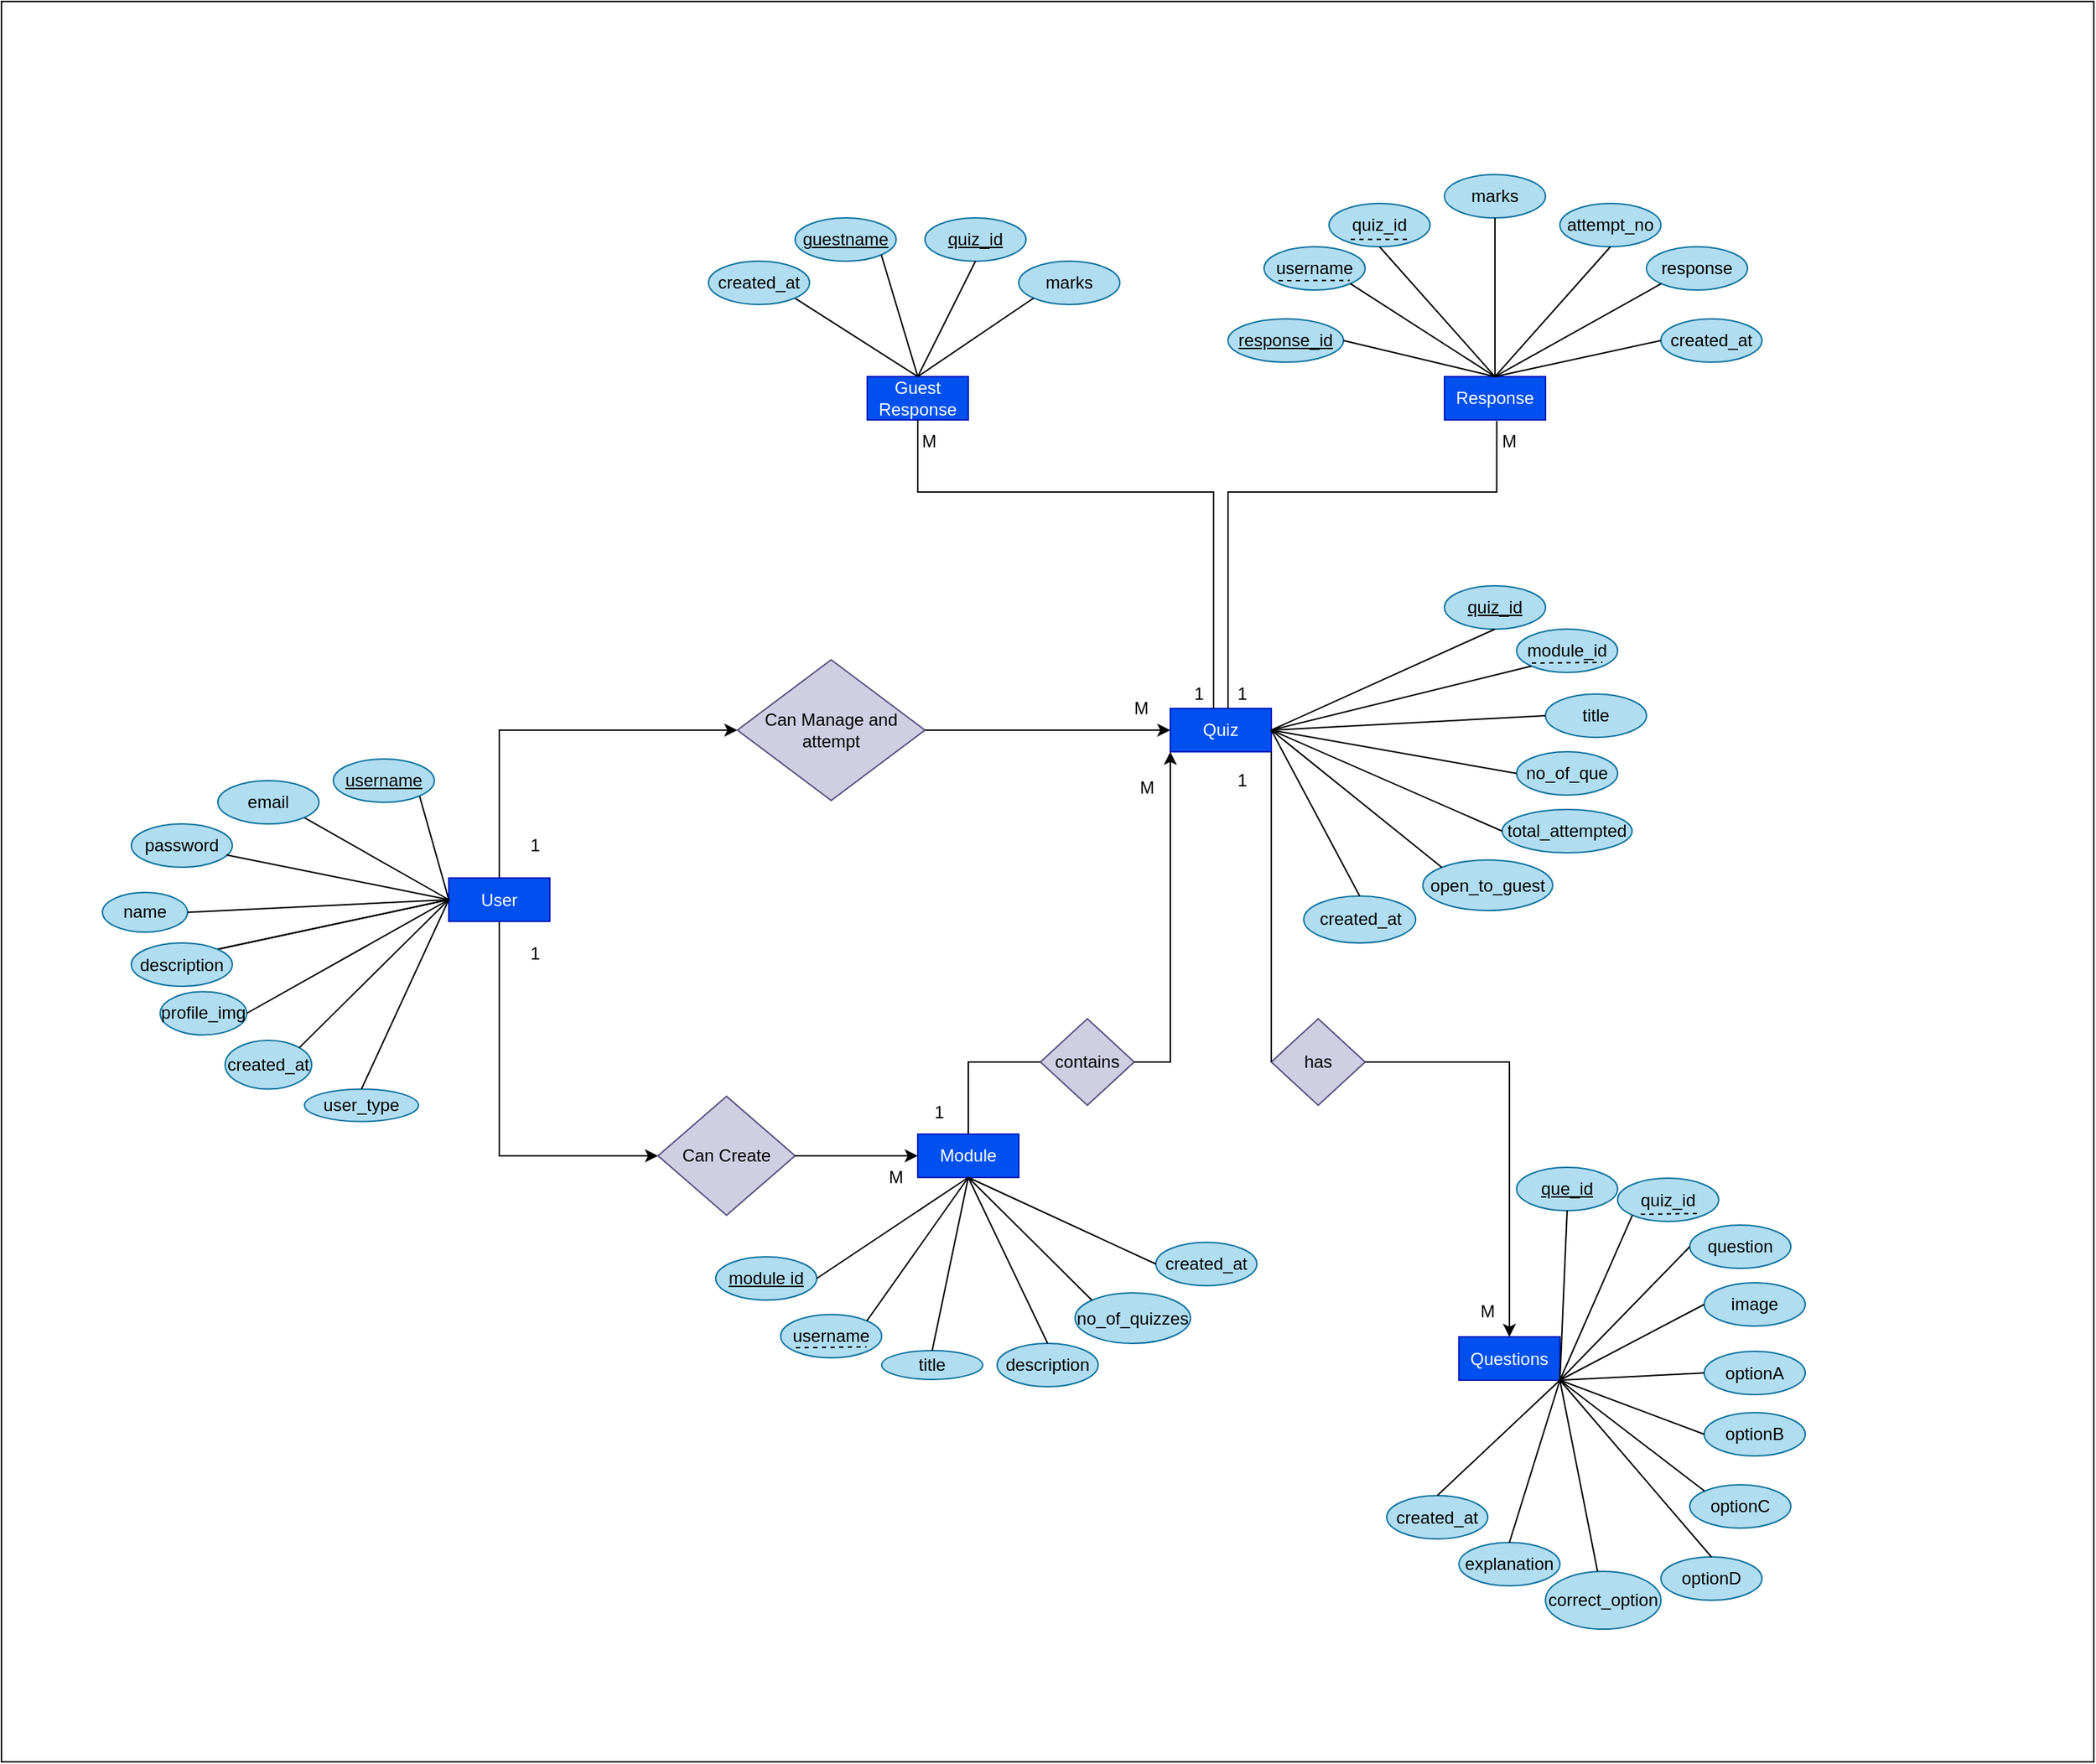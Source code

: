 <mxfile version="23.1.1" type="device">
  <diagram name="Page-1" id="29fzF8OQAzDZK-t26Yre">
    <mxGraphModel dx="3862" dy="2474" grid="1" gridSize="10" guides="1" tooltips="1" connect="1" arrows="1" fold="1" page="1" pageScale="1" pageWidth="827" pageHeight="1169" math="0" shadow="0">
      <root>
        <mxCell id="0" />
        <mxCell id="1" parent="0" />
        <mxCell id="M44Ef_Evv4XJ78SG_mm_-11" value="" style="rounded=0;whiteSpace=wrap;html=1;" vertex="1" parent="1">
          <mxGeometry x="-430" y="-610" width="1450" height="1220" as="geometry" />
        </mxCell>
        <mxCell id="M44Ef_Evv4XJ78SG_mm_-138" value="Questions" style="rounded=0;whiteSpace=wrap;html=1;labelBackgroundColor=none;fillColor=#0050ef;fontColor=#ffffff;strokeColor=#001DBC;" vertex="1" parent="1">
          <mxGeometry x="580" y="315.5" width="70" height="30" as="geometry" />
        </mxCell>
        <mxCell id="M44Ef_Evv4XJ78SG_mm_-139" value="Module" style="rounded=0;whiteSpace=wrap;html=1;labelBackgroundColor=none;fillColor=#0050ef;fontColor=#ffffff;strokeColor=#001DBC;" vertex="1" parent="1">
          <mxGeometry x="205" y="175" width="70" height="30" as="geometry" />
        </mxCell>
        <mxCell id="M44Ef_Evv4XJ78SG_mm_-140" value="Quiz" style="rounded=0;whiteSpace=wrap;html=1;labelBackgroundColor=none;fillColor=#0050ef;fontColor=#ffffff;strokeColor=#001DBC;" vertex="1" parent="1">
          <mxGeometry x="380" y="-120" width="70" height="30" as="geometry" />
        </mxCell>
        <mxCell id="M44Ef_Evv4XJ78SG_mm_-141" style="edgeStyle=orthogonalEdgeStyle;rounded=0;orthogonalLoop=1;jettySize=auto;html=1;exitX=0.5;exitY=1;exitDx=0;exitDy=0;entryX=0;entryY=0.5;entryDx=0;entryDy=0;" edge="1" parent="1" source="M44Ef_Evv4XJ78SG_mm_-143" target="M44Ef_Evv4XJ78SG_mm_-186">
          <mxGeometry relative="1" as="geometry" />
        </mxCell>
        <mxCell id="M44Ef_Evv4XJ78SG_mm_-142" style="edgeStyle=orthogonalEdgeStyle;rounded=0;orthogonalLoop=1;jettySize=auto;html=1;exitX=0.5;exitY=0;exitDx=0;exitDy=0;entryX=0;entryY=0.5;entryDx=0;entryDy=0;" edge="1" parent="1" source="M44Ef_Evv4XJ78SG_mm_-143" target="M44Ef_Evv4XJ78SG_mm_-184">
          <mxGeometry relative="1" as="geometry" />
        </mxCell>
        <mxCell id="M44Ef_Evv4XJ78SG_mm_-143" value="User" style="rounded=0;whiteSpace=wrap;html=1;labelBackgroundColor=none;fillColor=#0050ef;fontColor=#ffffff;strokeColor=#001DBC;" vertex="1" parent="1">
          <mxGeometry x="-120" y="-2.5" width="70" height="30" as="geometry" />
        </mxCell>
        <mxCell id="M44Ef_Evv4XJ78SG_mm_-144" style="edgeStyle=none;rounded=0;orthogonalLoop=1;jettySize=auto;html=1;exitX=1;exitY=1;exitDx=0;exitDy=0;entryX=0;entryY=0.5;entryDx=0;entryDy=0;endArrow=none;endFill=0;labelBackgroundColor=none;fontColor=default;" edge="1" parent="1" source="M44Ef_Evv4XJ78SG_mm_-145" target="M44Ef_Evv4XJ78SG_mm_-143">
          <mxGeometry relative="1" as="geometry" />
        </mxCell>
        <mxCell id="M44Ef_Evv4XJ78SG_mm_-145" value="&lt;u&gt;username&lt;/u&gt;" style="ellipse;whiteSpace=wrap;html=1;labelBackgroundColor=none;fillColor=#b1ddf0;strokeColor=#10739e;" vertex="1" parent="1">
          <mxGeometry x="-200" y="-85" width="70" height="30" as="geometry" />
        </mxCell>
        <mxCell id="M44Ef_Evv4XJ78SG_mm_-146" value="description" style="ellipse;whiteSpace=wrap;html=1;labelBackgroundColor=none;fillColor=#b1ddf0;strokeColor=#10739e;" vertex="1" parent="1">
          <mxGeometry x="260" y="320" width="70" height="30" as="geometry" />
        </mxCell>
        <mxCell id="M44Ef_Evv4XJ78SG_mm_-147" value="title" style="ellipse;whiteSpace=wrap;html=1;labelBackgroundColor=none;fillColor=#b1ddf0;strokeColor=#10739e;" vertex="1" parent="1">
          <mxGeometry x="180" y="325" width="70" height="20" as="geometry" />
        </mxCell>
        <mxCell id="M44Ef_Evv4XJ78SG_mm_-148" value="&lt;u&gt;module id&lt;/u&gt;" style="ellipse;whiteSpace=wrap;html=1;labelBackgroundColor=none;fillColor=#b1ddf0;strokeColor=#10739e;" vertex="1" parent="1">
          <mxGeometry x="65" y="260" width="70" height="30" as="geometry" />
        </mxCell>
        <mxCell id="M44Ef_Evv4XJ78SG_mm_-149" value="name" style="ellipse;whiteSpace=wrap;html=1;labelBackgroundColor=none;fillColor=#b1ddf0;strokeColor=#10739e;" vertex="1" parent="1">
          <mxGeometry x="-360" y="7.5" width="59" height="27.5" as="geometry" />
        </mxCell>
        <mxCell id="M44Ef_Evv4XJ78SG_mm_-150" value="created_at" style="ellipse;whiteSpace=wrap;html=1;labelBackgroundColor=none;fillColor=#b1ddf0;strokeColor=#10739e;" vertex="1" parent="1">
          <mxGeometry x="-275" y="110" width="60" height="33.75" as="geometry" />
        </mxCell>
        <mxCell id="M44Ef_Evv4XJ78SG_mm_-151" value="password" style="ellipse;whiteSpace=wrap;html=1;labelBackgroundColor=none;fillColor=#b1ddf0;strokeColor=#10739e;" vertex="1" parent="1">
          <mxGeometry x="-340" y="-40" width="70" height="30" as="geometry" />
        </mxCell>
        <mxCell id="M44Ef_Evv4XJ78SG_mm_-152" value="created_at" style="ellipse;whiteSpace=wrap;html=1;labelBackgroundColor=none;fillColor=#b1ddf0;strokeColor=#10739e;" vertex="1" parent="1">
          <mxGeometry x="370" y="250" width="70" height="30" as="geometry" />
        </mxCell>
        <mxCell id="M44Ef_Evv4XJ78SG_mm_-153" style="edgeStyle=none;rounded=0;orthogonalLoop=1;jettySize=auto;html=1;endArrow=none;endFill=0;entryX=1;entryY=0;entryDx=0;entryDy=0;exitX=0;exitY=0.5;exitDx=0;exitDy=0;labelBackgroundColor=none;fontColor=default;" edge="1" parent="1" source="M44Ef_Evv4XJ78SG_mm_-143" target="M44Ef_Evv4XJ78SG_mm_-263">
          <mxGeometry relative="1" as="geometry">
            <mxPoint x="-455" y="2.5" as="sourcePoint" />
            <mxPoint x="-715.306" y="-210.5" as="targetPoint" />
          </mxGeometry>
        </mxCell>
        <mxCell id="M44Ef_Evv4XJ78SG_mm_-154" style="edgeStyle=none;rounded=0;orthogonalLoop=1;jettySize=auto;html=1;endArrow=none;endFill=0;entryX=0.942;entryY=0.716;entryDx=0;entryDy=0;exitX=0;exitY=0.5;exitDx=0;exitDy=0;entryPerimeter=0;labelBackgroundColor=none;fontColor=default;" edge="1" parent="1" source="M44Ef_Evv4XJ78SG_mm_-143" target="M44Ef_Evv4XJ78SG_mm_-151">
          <mxGeometry relative="1" as="geometry">
            <mxPoint x="-455" y="-27.5" as="sourcePoint" />
            <mxPoint x="-705.306" y="-210.5" as="targetPoint" />
          </mxGeometry>
        </mxCell>
        <mxCell id="M44Ef_Evv4XJ78SG_mm_-155" style="edgeStyle=none;rounded=0;orthogonalLoop=1;jettySize=auto;html=1;exitX=0;exitY=0.5;exitDx=0;exitDy=0;endArrow=none;endFill=0;entryX=1;entryY=1;entryDx=0;entryDy=0;labelBackgroundColor=none;fontColor=default;" edge="1" parent="1" source="M44Ef_Evv4XJ78SG_mm_-143" target="M44Ef_Evv4XJ78SG_mm_-234">
          <mxGeometry relative="1" as="geometry">
            <mxPoint x="-469.306" y="-7.5" as="sourcePoint" />
            <mxPoint x="-545.306" y="-0.5" as="targetPoint" />
          </mxGeometry>
        </mxCell>
        <mxCell id="M44Ef_Evv4XJ78SG_mm_-156" value="created_at" style="ellipse;whiteSpace=wrap;html=1;labelBackgroundColor=none;fillColor=#b1ddf0;strokeColor=#10739e;" vertex="1" parent="1">
          <mxGeometry x="530" y="425.5" width="70" height="30" as="geometry" />
        </mxCell>
        <mxCell id="M44Ef_Evv4XJ78SG_mm_-157" value="module_id" style="ellipse;whiteSpace=wrap;html=1;labelBackgroundColor=none;fillColor=#b1ddf0;strokeColor=#10739e;" vertex="1" parent="1">
          <mxGeometry x="620" y="-175" width="70" height="30" as="geometry" />
        </mxCell>
        <mxCell id="M44Ef_Evv4XJ78SG_mm_-158" value="title" style="ellipse;whiteSpace=wrap;html=1;labelBackgroundColor=none;fillColor=#b1ddf0;strokeColor=#10739e;" vertex="1" parent="1">
          <mxGeometry x="640" y="-130" width="70" height="30" as="geometry" />
        </mxCell>
        <mxCell id="M44Ef_Evv4XJ78SG_mm_-159" value="no_of_que" style="ellipse;whiteSpace=wrap;html=1;labelBackgroundColor=none;fillColor=#b1ddf0;strokeColor=#10739e;" vertex="1" parent="1">
          <mxGeometry x="620" y="-90" width="70" height="30" as="geometry" />
        </mxCell>
        <mxCell id="M44Ef_Evv4XJ78SG_mm_-160" value="&lt;u&gt;que_id&lt;/u&gt;" style="ellipse;whiteSpace=wrap;html=1;labelBackgroundColor=none;fillColor=#b1ddf0;strokeColor=#10739e;" vertex="1" parent="1">
          <mxGeometry x="620" y="198" width="70" height="30" as="geometry" />
        </mxCell>
        <mxCell id="M44Ef_Evv4XJ78SG_mm_-161" value="optionB" style="ellipse;whiteSpace=wrap;html=1;labelBackgroundColor=none;fillColor=#b1ddf0;strokeColor=#10739e;" vertex="1" parent="1">
          <mxGeometry x="750" y="368" width="70" height="30" as="geometry" />
        </mxCell>
        <mxCell id="M44Ef_Evv4XJ78SG_mm_-162" value="explanation" style="ellipse;whiteSpace=wrap;html=1;labelBackgroundColor=none;fillColor=#b1ddf0;strokeColor=#10739e;" vertex="1" parent="1">
          <mxGeometry x="580" y="458" width="70" height="30" as="geometry" />
        </mxCell>
        <mxCell id="M44Ef_Evv4XJ78SG_mm_-163" value="&lt;u&gt;quiz_id&lt;/u&gt;" style="ellipse;whiteSpace=wrap;html=1;labelBackgroundColor=none;fillColor=#b1ddf0;strokeColor=#10739e;" vertex="1" parent="1">
          <mxGeometry x="570" y="-205" width="70" height="30" as="geometry" />
        </mxCell>
        <mxCell id="M44Ef_Evv4XJ78SG_mm_-164" style="edgeStyle=none;rounded=0;orthogonalLoop=1;jettySize=auto;html=1;exitX=0.5;exitY=1;exitDx=0;exitDy=0;labelBackgroundColor=none;fontColor=default;" edge="1" parent="1">
          <mxGeometry relative="1" as="geometry">
            <mxPoint x="705.0" y="-90" as="sourcePoint" />
            <mxPoint x="705.0" y="-90" as="targetPoint" />
          </mxGeometry>
        </mxCell>
        <mxCell id="M44Ef_Evv4XJ78SG_mm_-165" value="has" style="rhombus;whiteSpace=wrap;html=1;labelBackgroundColor=none;fillColor=#d0cee2;strokeColor=#56517e;" vertex="1" parent="1">
          <mxGeometry x="450" y="95" width="65" height="60" as="geometry" />
        </mxCell>
        <mxCell id="M44Ef_Evv4XJ78SG_mm_-166" value="Response" style="rounded=0;whiteSpace=wrap;html=1;labelBackgroundColor=none;fillColor=#0050ef;fontColor=#ffffff;strokeColor=#001DBC;" vertex="1" parent="1">
          <mxGeometry x="570" y="-350" width="70" height="30" as="geometry" />
        </mxCell>
        <mxCell id="M44Ef_Evv4XJ78SG_mm_-167" value="attempt_no" style="ellipse;whiteSpace=wrap;html=1;labelBackgroundColor=none;fillColor=#b1ddf0;strokeColor=#10739e;" vertex="1" parent="1">
          <mxGeometry x="650" y="-470" width="70" height="30" as="geometry" />
        </mxCell>
        <mxCell id="M44Ef_Evv4XJ78SG_mm_-168" value="marks" style="ellipse;whiteSpace=wrap;html=1;labelBackgroundColor=none;fillColor=#b1ddf0;strokeColor=#10739e;" vertex="1" parent="1">
          <mxGeometry x="570" y="-490" width="70" height="30" as="geometry" />
        </mxCell>
        <mxCell id="M44Ef_Evv4XJ78SG_mm_-169" value="&lt;u&gt;response_id&lt;/u&gt;" style="ellipse;whiteSpace=wrap;html=1;labelBackgroundColor=none;fillColor=#b1ddf0;strokeColor=#10739e;" vertex="1" parent="1">
          <mxGeometry x="420" y="-390" width="80" height="30" as="geometry" />
        </mxCell>
        <mxCell id="M44Ef_Evv4XJ78SG_mm_-170" value="created_at" style="ellipse;whiteSpace=wrap;html=1;labelBackgroundColor=none;fillColor=#b1ddf0;strokeColor=#10739e;" vertex="1" parent="1">
          <mxGeometry x="720" y="-390" width="70" height="30" as="geometry" />
        </mxCell>
        <mxCell id="M44Ef_Evv4XJ78SG_mm_-171" value="quiz_id" style="ellipse;whiteSpace=wrap;html=1;labelBackgroundColor=none;fillColor=#b1ddf0;strokeColor=#10739e;" vertex="1" parent="1">
          <mxGeometry x="490" y="-470" width="70" height="30" as="geometry" />
        </mxCell>
        <mxCell id="M44Ef_Evv4XJ78SG_mm_-172" value="username" style="ellipse;whiteSpace=wrap;html=1;labelBackgroundColor=none;fillColor=#b1ddf0;strokeColor=#10739e;" vertex="1" parent="1">
          <mxGeometry x="445" y="-440" width="70" height="30" as="geometry" />
        </mxCell>
        <mxCell id="M44Ef_Evv4XJ78SG_mm_-173" value="response" style="ellipse;whiteSpace=wrap;html=1;labelBackgroundColor=none;fillColor=#b1ddf0;strokeColor=#10739e;" vertex="1" parent="1">
          <mxGeometry x="710" y="-440" width="70" height="30" as="geometry" />
        </mxCell>
        <mxCell id="M44Ef_Evv4XJ78SG_mm_-174" value="question" style="ellipse;whiteSpace=wrap;html=1;labelBackgroundColor=none;fillColor=#b1ddf0;strokeColor=#10739e;" vertex="1" parent="1">
          <mxGeometry x="740" y="238" width="70" height="30" as="geometry" />
        </mxCell>
        <mxCell id="M44Ef_Evv4XJ78SG_mm_-175" value="correct_option" style="ellipse;whiteSpace=wrap;html=1;labelBackgroundColor=none;fillColor=#b1ddf0;strokeColor=#10739e;" vertex="1" parent="1">
          <mxGeometry x="640" y="478" width="80" height="40" as="geometry" />
        </mxCell>
        <mxCell id="M44Ef_Evv4XJ78SG_mm_-176" value="image" style="ellipse;whiteSpace=wrap;html=1;labelBackgroundColor=none;fillColor=#b1ddf0;strokeColor=#10739e;" vertex="1" parent="1">
          <mxGeometry x="750" y="278" width="70" height="30" as="geometry" />
        </mxCell>
        <mxCell id="M44Ef_Evv4XJ78SG_mm_-177" value="quiz_id" style="ellipse;whiteSpace=wrap;html=1;labelBackgroundColor=none;fillColor=#b1ddf0;strokeColor=#10739e;" vertex="1" parent="1">
          <mxGeometry x="690" y="205.5" width="70" height="30" as="geometry" />
        </mxCell>
        <mxCell id="M44Ef_Evv4XJ78SG_mm_-178" value="optionD" style="ellipse;whiteSpace=wrap;html=1;labelBackgroundColor=none;fillColor=#b1ddf0;strokeColor=#10739e;" vertex="1" parent="1">
          <mxGeometry x="720" y="468" width="70" height="30" as="geometry" />
        </mxCell>
        <mxCell id="M44Ef_Evv4XJ78SG_mm_-179" value="optionC" style="ellipse;whiteSpace=wrap;html=1;labelBackgroundColor=none;fillColor=#b1ddf0;strokeColor=#10739e;" vertex="1" parent="1">
          <mxGeometry x="740" y="418" width="70" height="30" as="geometry" />
        </mxCell>
        <mxCell id="M44Ef_Evv4XJ78SG_mm_-180" value="optionA" style="ellipse;whiteSpace=wrap;html=1;labelBackgroundColor=none;fillColor=#b1ddf0;strokeColor=#10739e;" vertex="1" parent="1">
          <mxGeometry x="750" y="325.5" width="70" height="30" as="geometry" />
        </mxCell>
        <mxCell id="M44Ef_Evv4XJ78SG_mm_-181" value="contains" style="rhombus;whiteSpace=wrap;html=1;labelBackgroundColor=none;fillColor=#d0cee2;strokeColor=#56517e;" vertex="1" parent="1">
          <mxGeometry x="290" y="95" width="65" height="60" as="geometry" />
        </mxCell>
        <mxCell id="M44Ef_Evv4XJ78SG_mm_-182" style="edgeStyle=none;rounded=0;orthogonalLoop=1;jettySize=auto;html=1;exitX=0.5;exitY=1;exitDx=0;exitDy=0;labelBackgroundColor=none;fontColor=default;" edge="1" parent="1">
          <mxGeometry relative="1" as="geometry">
            <mxPoint x="15" y="120" as="sourcePoint" />
            <mxPoint x="15" y="120" as="targetPoint" />
          </mxGeometry>
        </mxCell>
        <mxCell id="M44Ef_Evv4XJ78SG_mm_-183" style="edgeStyle=none;rounded=0;orthogonalLoop=1;jettySize=auto;html=1;endArrow=none;endFill=0;entryX=1;entryY=0;entryDx=0;entryDy=0;exitX=0;exitY=0.5;exitDx=0;exitDy=0;labelBackgroundColor=none;fontColor=default;" edge="1" parent="1" source="M44Ef_Evv4XJ78SG_mm_-143" target="M44Ef_Evv4XJ78SG_mm_-150">
          <mxGeometry relative="1" as="geometry">
            <mxPoint x="-356" y="12.5" as="sourcePoint" />
            <mxPoint x="-418.5" y="162.5" as="targetPoint" />
          </mxGeometry>
        </mxCell>
        <mxCell id="M44Ef_Evv4XJ78SG_mm_-184" value="Can Manage and attempt" style="rhombus;whiteSpace=wrap;html=1;labelBackgroundColor=none;fillColor=#d0cee2;strokeColor=#56517e;" vertex="1" parent="1">
          <mxGeometry x="80" y="-153.75" width="130" height="97.5" as="geometry" />
        </mxCell>
        <mxCell id="M44Ef_Evv4XJ78SG_mm_-185" value="" style="endArrow=classic;html=1;rounded=0;exitX=1;exitY=0.5;exitDx=0;exitDy=0;entryX=0;entryY=0.5;entryDx=0;entryDy=0;labelBackgroundColor=none;fontColor=default;" edge="1" parent="1" source="M44Ef_Evv4XJ78SG_mm_-184" target="M44Ef_Evv4XJ78SG_mm_-140">
          <mxGeometry width="50" height="50" relative="1" as="geometry">
            <mxPoint x="-120" y="-10" as="sourcePoint" />
            <mxPoint x="65.0" y="-105" as="targetPoint" />
          </mxGeometry>
        </mxCell>
        <mxCell id="M44Ef_Evv4XJ78SG_mm_-186" value="Can Create" style="rhombus;whiteSpace=wrap;html=1;labelBackgroundColor=none;fillColor=#d0cee2;strokeColor=#56517e;" vertex="1" parent="1">
          <mxGeometry x="25" y="148.75" width="95" height="82.5" as="geometry" />
        </mxCell>
        <mxCell id="M44Ef_Evv4XJ78SG_mm_-187" style="edgeStyle=none;rounded=0;orthogonalLoop=1;jettySize=auto;html=1;exitX=0;exitY=1;exitDx=0;exitDy=0;endArrow=none;endFill=0;entryX=1;entryY=0.5;entryDx=0;entryDy=0;labelBackgroundColor=none;fontColor=default;" edge="1" parent="1" source="M44Ef_Evv4XJ78SG_mm_-157" target="M44Ef_Evv4XJ78SG_mm_-140">
          <mxGeometry relative="1" as="geometry">
            <mxPoint x="475.694" y="-140" as="sourcePoint" />
            <mxPoint x="480" y="-100" as="targetPoint" />
          </mxGeometry>
        </mxCell>
        <mxCell id="M44Ef_Evv4XJ78SG_mm_-188" style="edgeStyle=none;rounded=0;orthogonalLoop=1;jettySize=auto;html=1;exitX=0;exitY=0.5;exitDx=0;exitDy=0;endArrow=none;endFill=0;entryX=1;entryY=0.5;entryDx=0;entryDy=0;labelBackgroundColor=none;fontColor=default;" edge="1" parent="1" source="M44Ef_Evv4XJ78SG_mm_-159" target="M44Ef_Evv4XJ78SG_mm_-140">
          <mxGeometry relative="1" as="geometry">
            <mxPoint x="475.694" y="-140" as="sourcePoint" />
            <mxPoint x="399.694" y="-133" as="targetPoint" />
          </mxGeometry>
        </mxCell>
        <mxCell id="M44Ef_Evv4XJ78SG_mm_-189" style="edgeStyle=none;rounded=0;orthogonalLoop=1;jettySize=auto;html=1;exitX=0;exitY=0.5;exitDx=0;exitDy=0;endArrow=none;endFill=0;entryX=1;entryY=0.5;entryDx=0;entryDy=0;labelBackgroundColor=none;fontColor=default;" edge="1" parent="1" source="M44Ef_Evv4XJ78SG_mm_-158" target="M44Ef_Evv4XJ78SG_mm_-140">
          <mxGeometry relative="1" as="geometry">
            <mxPoint x="475.694" y="-140" as="sourcePoint" />
            <mxPoint x="399.694" y="-133" as="targetPoint" />
          </mxGeometry>
        </mxCell>
        <mxCell id="M44Ef_Evv4XJ78SG_mm_-190" style="edgeStyle=none;rounded=0;orthogonalLoop=1;jettySize=auto;html=1;exitX=0.5;exitY=1;exitDx=0;exitDy=0;endArrow=none;endFill=0;entryX=1;entryY=0.5;entryDx=0;entryDy=0;labelBackgroundColor=none;fontColor=default;" edge="1" parent="1" source="M44Ef_Evv4XJ78SG_mm_-163" target="M44Ef_Evv4XJ78SG_mm_-140">
          <mxGeometry relative="1" as="geometry">
            <mxPoint x="475.694" y="-140" as="sourcePoint" />
            <mxPoint x="399.694" y="-133" as="targetPoint" />
          </mxGeometry>
        </mxCell>
        <mxCell id="M44Ef_Evv4XJ78SG_mm_-191" style="edgeStyle=none;rounded=0;orthogonalLoop=1;jettySize=auto;html=1;exitX=1;exitY=0.5;exitDx=0;exitDy=0;endArrow=none;endFill=0;entryX=0.5;entryY=1;entryDx=0;entryDy=0;labelBackgroundColor=none;fontColor=default;" edge="1" parent="1" source="M44Ef_Evv4XJ78SG_mm_-148" target="M44Ef_Evv4XJ78SG_mm_-139">
          <mxGeometry relative="1" as="geometry">
            <mxPoint x="295.694" y="340" as="sourcePoint" />
            <mxPoint x="219.694" y="347" as="targetPoint" />
          </mxGeometry>
        </mxCell>
        <mxCell id="M44Ef_Evv4XJ78SG_mm_-192" style="edgeStyle=none;rounded=0;orthogonalLoop=1;jettySize=auto;html=1;exitX=0.5;exitY=0;exitDx=0;exitDy=0;endArrow=none;endFill=0;entryX=0.5;entryY=1;entryDx=0;entryDy=0;labelBackgroundColor=none;fontColor=default;" edge="1" parent="1" source="M44Ef_Evv4XJ78SG_mm_-146" target="M44Ef_Evv4XJ78SG_mm_-139">
          <mxGeometry relative="1" as="geometry">
            <mxPoint x="295.694" y="340" as="sourcePoint" />
            <mxPoint x="219.694" y="347" as="targetPoint" />
          </mxGeometry>
        </mxCell>
        <mxCell id="M44Ef_Evv4XJ78SG_mm_-193" style="edgeStyle=none;rounded=0;orthogonalLoop=1;jettySize=auto;html=1;exitX=0.5;exitY=0;exitDx=0;exitDy=0;endArrow=none;endFill=0;entryX=0.5;entryY=1;entryDx=0;entryDy=0;labelBackgroundColor=none;fontColor=default;" edge="1" parent="1" source="M44Ef_Evv4XJ78SG_mm_-147" target="M44Ef_Evv4XJ78SG_mm_-139">
          <mxGeometry relative="1" as="geometry">
            <mxPoint x="295.694" y="340" as="sourcePoint" />
            <mxPoint x="219.694" y="347" as="targetPoint" />
          </mxGeometry>
        </mxCell>
        <mxCell id="M44Ef_Evv4XJ78SG_mm_-194" style="edgeStyle=none;rounded=0;orthogonalLoop=1;jettySize=auto;html=1;exitX=0;exitY=0.5;exitDx=0;exitDy=0;endArrow=none;endFill=0;entryX=0.5;entryY=1;entryDx=0;entryDy=0;labelBackgroundColor=none;fontColor=default;" edge="1" parent="1" source="M44Ef_Evv4XJ78SG_mm_-152" target="M44Ef_Evv4XJ78SG_mm_-139">
          <mxGeometry relative="1" as="geometry">
            <mxPoint x="295.694" y="340" as="sourcePoint" />
            <mxPoint x="219.694" y="347" as="targetPoint" />
          </mxGeometry>
        </mxCell>
        <mxCell id="M44Ef_Evv4XJ78SG_mm_-195" style="edgeStyle=none;rounded=0;orthogonalLoop=1;jettySize=auto;html=1;endArrow=none;endFill=0;entryX=1;entryY=1;entryDx=0;entryDy=0;labelBackgroundColor=none;fontColor=default;" edge="1" parent="1" source="M44Ef_Evv4XJ78SG_mm_-175" target="M44Ef_Evv4XJ78SG_mm_-138">
          <mxGeometry relative="1" as="geometry">
            <mxPoint x="630.694" y="275.5" as="sourcePoint" />
            <mxPoint x="554.694" y="282.5" as="targetPoint" />
          </mxGeometry>
        </mxCell>
        <mxCell id="M44Ef_Evv4XJ78SG_mm_-196" style="edgeStyle=none;rounded=0;orthogonalLoop=1;jettySize=auto;html=1;exitX=0.5;exitY=0;exitDx=0;exitDy=0;endArrow=none;endFill=0;entryX=1;entryY=1;entryDx=0;entryDy=0;labelBackgroundColor=none;fontColor=default;" edge="1" parent="1" source="M44Ef_Evv4XJ78SG_mm_-178" target="M44Ef_Evv4XJ78SG_mm_-138">
          <mxGeometry relative="1" as="geometry">
            <mxPoint x="630.694" y="275.5" as="sourcePoint" />
            <mxPoint x="554.694" y="282.5" as="targetPoint" />
          </mxGeometry>
        </mxCell>
        <mxCell id="M44Ef_Evv4XJ78SG_mm_-197" style="edgeStyle=none;rounded=0;orthogonalLoop=1;jettySize=auto;html=1;exitX=0;exitY=0;exitDx=0;exitDy=0;endArrow=none;endFill=0;entryX=1;entryY=1;entryDx=0;entryDy=0;labelBackgroundColor=none;fontColor=default;" edge="1" parent="1" source="M44Ef_Evv4XJ78SG_mm_-179" target="M44Ef_Evv4XJ78SG_mm_-138">
          <mxGeometry relative="1" as="geometry">
            <mxPoint x="630.694" y="275.5" as="sourcePoint" />
            <mxPoint x="554.694" y="282.5" as="targetPoint" />
          </mxGeometry>
        </mxCell>
        <mxCell id="M44Ef_Evv4XJ78SG_mm_-198" style="edgeStyle=none;rounded=0;orthogonalLoop=1;jettySize=auto;html=1;exitX=0;exitY=0.5;exitDx=0;exitDy=0;endArrow=none;endFill=0;entryX=1;entryY=1;entryDx=0;entryDy=0;labelBackgroundColor=none;fontColor=default;" edge="1" parent="1" source="M44Ef_Evv4XJ78SG_mm_-161" target="M44Ef_Evv4XJ78SG_mm_-138">
          <mxGeometry relative="1" as="geometry">
            <mxPoint x="630.694" y="275.5" as="sourcePoint" />
            <mxPoint x="554.694" y="282.5" as="targetPoint" />
          </mxGeometry>
        </mxCell>
        <mxCell id="M44Ef_Evv4XJ78SG_mm_-199" style="edgeStyle=none;rounded=0;orthogonalLoop=1;jettySize=auto;html=1;exitX=0;exitY=0.5;exitDx=0;exitDy=0;endArrow=none;endFill=0;entryX=1;entryY=1;entryDx=0;entryDy=0;labelBackgroundColor=none;fontColor=default;" edge="1" parent="1" source="M44Ef_Evv4XJ78SG_mm_-180" target="M44Ef_Evv4XJ78SG_mm_-138">
          <mxGeometry relative="1" as="geometry">
            <mxPoint x="630.694" y="275.5" as="sourcePoint" />
            <mxPoint x="554.694" y="282.5" as="targetPoint" />
          </mxGeometry>
        </mxCell>
        <mxCell id="M44Ef_Evv4XJ78SG_mm_-200" style="edgeStyle=none;rounded=0;orthogonalLoop=1;jettySize=auto;html=1;exitX=0;exitY=0.5;exitDx=0;exitDy=0;endArrow=none;endFill=0;entryX=1;entryY=1;entryDx=0;entryDy=0;labelBackgroundColor=none;fontColor=default;" edge="1" parent="1" source="M44Ef_Evv4XJ78SG_mm_-176" target="M44Ef_Evv4XJ78SG_mm_-138">
          <mxGeometry relative="1" as="geometry">
            <mxPoint x="630.694" y="275.5" as="sourcePoint" />
            <mxPoint x="554.694" y="282.5" as="targetPoint" />
          </mxGeometry>
        </mxCell>
        <mxCell id="M44Ef_Evv4XJ78SG_mm_-201" style="edgeStyle=none;rounded=0;orthogonalLoop=1;jettySize=auto;html=1;exitX=0;exitY=0.5;exitDx=0;exitDy=0;endArrow=none;endFill=0;entryX=1;entryY=1;entryDx=0;entryDy=0;labelBackgroundColor=none;fontColor=default;" edge="1" parent="1" source="M44Ef_Evv4XJ78SG_mm_-174" target="M44Ef_Evv4XJ78SG_mm_-138">
          <mxGeometry relative="1" as="geometry">
            <mxPoint x="630.694" y="275.5" as="sourcePoint" />
            <mxPoint x="554.694" y="282.5" as="targetPoint" />
          </mxGeometry>
        </mxCell>
        <mxCell id="M44Ef_Evv4XJ78SG_mm_-202" style="edgeStyle=none;rounded=0;orthogonalLoop=1;jettySize=auto;html=1;exitX=0;exitY=1;exitDx=0;exitDy=0;endArrow=none;endFill=0;entryX=1;entryY=1;entryDx=0;entryDy=0;labelBackgroundColor=none;fontColor=default;" edge="1" parent="1" source="M44Ef_Evv4XJ78SG_mm_-177" target="M44Ef_Evv4XJ78SG_mm_-138">
          <mxGeometry relative="1" as="geometry">
            <mxPoint x="630.694" y="275.5" as="sourcePoint" />
            <mxPoint x="554.694" y="282.5" as="targetPoint" />
          </mxGeometry>
        </mxCell>
        <mxCell id="M44Ef_Evv4XJ78SG_mm_-203" style="edgeStyle=none;rounded=0;orthogonalLoop=1;jettySize=auto;html=1;exitX=0.5;exitY=1;exitDx=0;exitDy=0;endArrow=none;endFill=0;entryX=1;entryY=1;entryDx=0;entryDy=0;labelBackgroundColor=none;fontColor=default;" edge="1" parent="1" source="M44Ef_Evv4XJ78SG_mm_-160" target="M44Ef_Evv4XJ78SG_mm_-138">
          <mxGeometry relative="1" as="geometry">
            <mxPoint x="630.694" y="275.5" as="sourcePoint" />
            <mxPoint x="554.694" y="282.5" as="targetPoint" />
          </mxGeometry>
        </mxCell>
        <mxCell id="M44Ef_Evv4XJ78SG_mm_-204" style="edgeStyle=none;rounded=0;orthogonalLoop=1;jettySize=auto;html=1;exitX=0.5;exitY=0;exitDx=0;exitDy=0;endArrow=none;endFill=0;entryX=1;entryY=1;entryDx=0;entryDy=0;labelBackgroundColor=none;fontColor=default;" edge="1" parent="1" source="M44Ef_Evv4XJ78SG_mm_-156" target="M44Ef_Evv4XJ78SG_mm_-138">
          <mxGeometry relative="1" as="geometry">
            <mxPoint x="690.694" y="345.5" as="sourcePoint" />
            <mxPoint x="614.694" y="352.5" as="targetPoint" />
          </mxGeometry>
        </mxCell>
        <mxCell id="M44Ef_Evv4XJ78SG_mm_-205" style="edgeStyle=none;rounded=0;orthogonalLoop=1;jettySize=auto;html=1;exitX=0.5;exitY=0;exitDx=0;exitDy=0;endArrow=none;endFill=0;entryX=1;entryY=1;entryDx=0;entryDy=0;labelBackgroundColor=none;fontColor=default;" edge="1" parent="1" source="M44Ef_Evv4XJ78SG_mm_-162" target="M44Ef_Evv4XJ78SG_mm_-138">
          <mxGeometry relative="1" as="geometry">
            <mxPoint x="690.694" y="345.5" as="sourcePoint" />
            <mxPoint x="614.694" y="352.5" as="targetPoint" />
          </mxGeometry>
        </mxCell>
        <mxCell id="M44Ef_Evv4XJ78SG_mm_-206" value="" style="endArrow=classic;html=1;rounded=0;exitX=1;exitY=0.5;exitDx=0;exitDy=0;entryX=0.5;entryY=0;entryDx=0;entryDy=0;edgeStyle=orthogonalEdgeStyle;labelBackgroundColor=none;fontColor=default;" edge="1" parent="1" source="M44Ef_Evv4XJ78SG_mm_-165" target="M44Ef_Evv4XJ78SG_mm_-138">
          <mxGeometry width="50" height="50" relative="1" as="geometry">
            <mxPoint x="572.5" y="72.5" as="sourcePoint" />
            <mxPoint x="615" y="7.5" as="targetPoint" />
          </mxGeometry>
        </mxCell>
        <mxCell id="M44Ef_Evv4XJ78SG_mm_-207" style="edgeStyle=none;rounded=0;orthogonalLoop=1;jettySize=auto;html=1;exitX=0;exitY=0.5;exitDx=0;exitDy=0;endArrow=none;endFill=0;entryX=1;entryY=1;entryDx=0;entryDy=0;labelBackgroundColor=none;fontColor=default;" edge="1" parent="1" source="M44Ef_Evv4XJ78SG_mm_-165" target="M44Ef_Evv4XJ78SG_mm_-140">
          <mxGeometry relative="1" as="geometry">
            <mxPoint x="485.694" y="50" as="sourcePoint" />
            <mxPoint x="409.694" y="57" as="targetPoint" />
          </mxGeometry>
        </mxCell>
        <mxCell id="M44Ef_Evv4XJ78SG_mm_-208" style="edgeStyle=none;rounded=0;orthogonalLoop=1;jettySize=auto;html=1;exitX=0.5;exitY=1;exitDx=0;exitDy=0;endArrow=none;endFill=0;entryX=0.5;entryY=0;entryDx=0;entryDy=0;labelBackgroundColor=none;fontColor=default;" edge="1" parent="1" source="M44Ef_Evv4XJ78SG_mm_-168" target="M44Ef_Evv4XJ78SG_mm_-166">
          <mxGeometry relative="1" as="geometry">
            <mxPoint x="735.694" y="-360" as="sourcePoint" />
            <mxPoint x="659.694" y="-353" as="targetPoint" />
          </mxGeometry>
        </mxCell>
        <mxCell id="M44Ef_Evv4XJ78SG_mm_-209" style="edgeStyle=none;rounded=0;orthogonalLoop=1;jettySize=auto;html=1;exitX=0.5;exitY=1;exitDx=0;exitDy=0;endArrow=none;endFill=0;entryX=0.5;entryY=0;entryDx=0;entryDy=0;labelBackgroundColor=none;fontColor=default;" edge="1" parent="1" source="M44Ef_Evv4XJ78SG_mm_-167" target="M44Ef_Evv4XJ78SG_mm_-166">
          <mxGeometry relative="1" as="geometry">
            <mxPoint x="735.694" y="-360" as="sourcePoint" />
            <mxPoint x="659.694" y="-353" as="targetPoint" />
          </mxGeometry>
        </mxCell>
        <mxCell id="M44Ef_Evv4XJ78SG_mm_-210" style="edgeStyle=none;rounded=0;orthogonalLoop=1;jettySize=auto;html=1;exitX=0;exitY=1;exitDx=0;exitDy=0;endArrow=none;endFill=0;entryX=0.5;entryY=0;entryDx=0;entryDy=0;labelBackgroundColor=none;fontColor=default;" edge="1" parent="1" source="M44Ef_Evv4XJ78SG_mm_-173" target="M44Ef_Evv4XJ78SG_mm_-166">
          <mxGeometry relative="1" as="geometry">
            <mxPoint x="735.694" y="-360" as="sourcePoint" />
            <mxPoint x="659.694" y="-353" as="targetPoint" />
          </mxGeometry>
        </mxCell>
        <mxCell id="M44Ef_Evv4XJ78SG_mm_-211" style="edgeStyle=none;rounded=0;orthogonalLoop=1;jettySize=auto;html=1;exitX=1;exitY=1;exitDx=0;exitDy=0;endArrow=none;endFill=0;entryX=0.5;entryY=0;entryDx=0;entryDy=0;labelBackgroundColor=none;fontColor=default;" edge="1" parent="1" source="M44Ef_Evv4XJ78SG_mm_-172" target="M44Ef_Evv4XJ78SG_mm_-166">
          <mxGeometry relative="1" as="geometry">
            <mxPoint x="735.694" y="-360" as="sourcePoint" />
            <mxPoint x="659.694" y="-353" as="targetPoint" />
          </mxGeometry>
        </mxCell>
        <mxCell id="M44Ef_Evv4XJ78SG_mm_-212" style="edgeStyle=none;rounded=0;orthogonalLoop=1;jettySize=auto;html=1;exitX=0.5;exitY=1;exitDx=0;exitDy=0;endArrow=none;endFill=0;entryX=0.5;entryY=0;entryDx=0;entryDy=0;labelBackgroundColor=none;fontColor=default;" edge="1" parent="1" source="M44Ef_Evv4XJ78SG_mm_-171" target="M44Ef_Evv4XJ78SG_mm_-166">
          <mxGeometry relative="1" as="geometry">
            <mxPoint x="735.694" y="-360" as="sourcePoint" />
            <mxPoint x="659.694" y="-353" as="targetPoint" />
          </mxGeometry>
        </mxCell>
        <mxCell id="M44Ef_Evv4XJ78SG_mm_-213" style="edgeStyle=none;rounded=0;orthogonalLoop=1;jettySize=auto;html=1;exitX=0;exitY=0.5;exitDx=0;exitDy=0;endArrow=none;endFill=0;entryX=0.5;entryY=0;entryDx=0;entryDy=0;labelBackgroundColor=none;fontColor=default;" edge="1" parent="1" source="M44Ef_Evv4XJ78SG_mm_-170" target="M44Ef_Evv4XJ78SG_mm_-166">
          <mxGeometry relative="1" as="geometry">
            <mxPoint x="735.694" y="-360" as="sourcePoint" />
            <mxPoint x="659.694" y="-353" as="targetPoint" />
          </mxGeometry>
        </mxCell>
        <mxCell id="M44Ef_Evv4XJ78SG_mm_-214" style="edgeStyle=none;rounded=0;orthogonalLoop=1;jettySize=auto;html=1;exitX=0.5;exitY=0;exitDx=0;exitDy=0;endArrow=none;endFill=0;entryX=1;entryY=0.5;entryDx=0;entryDy=0;labelBackgroundColor=none;fontColor=default;" edge="1" parent="1" source="M44Ef_Evv4XJ78SG_mm_-166" target="M44Ef_Evv4XJ78SG_mm_-169">
          <mxGeometry relative="1" as="geometry">
            <mxPoint x="635.694" y="-360" as="sourcePoint" />
            <mxPoint x="559.694" y="-353" as="targetPoint" />
          </mxGeometry>
        </mxCell>
        <mxCell id="M44Ef_Evv4XJ78SG_mm_-215" style="edgeStyle=orthogonalEdgeStyle;rounded=0;orthogonalLoop=1;jettySize=auto;html=1;exitX=0;exitY=0.5;exitDx=0;exitDy=0;endArrow=none;endFill=0;entryX=0.5;entryY=0;entryDx=0;entryDy=0;labelBackgroundColor=none;fontColor=default;" edge="1" parent="1" source="M44Ef_Evv4XJ78SG_mm_-181" target="M44Ef_Evv4XJ78SG_mm_-139">
          <mxGeometry relative="1" as="geometry">
            <mxPoint x="245.694" y="130" as="sourcePoint" />
            <mxPoint x="169.694" y="137" as="targetPoint" />
          </mxGeometry>
        </mxCell>
        <mxCell id="M44Ef_Evv4XJ78SG_mm_-216" value="" style="endArrow=classic;html=1;rounded=0;exitX=1;exitY=0.5;exitDx=0;exitDy=0;entryX=0;entryY=1;entryDx=0;entryDy=0;edgeStyle=orthogonalEdgeStyle;labelBackgroundColor=none;fontColor=default;" edge="1" parent="1" source="M44Ef_Evv4XJ78SG_mm_-181" target="M44Ef_Evv4XJ78SG_mm_-140">
          <mxGeometry width="50" height="50" relative="1" as="geometry">
            <mxPoint x="300" y="-20" as="sourcePoint" />
            <mxPoint x="350" y="-70" as="targetPoint" />
          </mxGeometry>
        </mxCell>
        <mxCell id="M44Ef_Evv4XJ78SG_mm_-217" value="M" style="text;strokeColor=none;align=center;fillColor=none;html=1;verticalAlign=middle;whiteSpace=wrap;rounded=0;labelBackgroundColor=none;" vertex="1" parent="1">
          <mxGeometry x="585" y="-320" width="60" height="30" as="geometry" />
        </mxCell>
        <mxCell id="M44Ef_Evv4XJ78SG_mm_-218" value="M" style="text;strokeColor=none;align=center;fillColor=none;html=1;verticalAlign=middle;whiteSpace=wrap;rounded=0;labelBackgroundColor=none;" vertex="1" parent="1">
          <mxGeometry x="330" y="-135" width="60" height="30" as="geometry" />
        </mxCell>
        <mxCell id="M44Ef_Evv4XJ78SG_mm_-219" value="M" style="text;strokeColor=none;align=center;fillColor=none;html=1;verticalAlign=middle;whiteSpace=wrap;rounded=0;labelBackgroundColor=none;" vertex="1" parent="1">
          <mxGeometry x="334" y="-80" width="60" height="30" as="geometry" />
        </mxCell>
        <mxCell id="M44Ef_Evv4XJ78SG_mm_-220" value="1" style="text;strokeColor=none;align=center;fillColor=none;html=1;verticalAlign=middle;whiteSpace=wrap;rounded=0;labelBackgroundColor=none;" vertex="1" parent="1">
          <mxGeometry x="370" y="-145" width="60" height="30" as="geometry" />
        </mxCell>
        <mxCell id="M44Ef_Evv4XJ78SG_mm_-221" value="1" style="text;strokeColor=none;align=center;fillColor=none;html=1;verticalAlign=middle;whiteSpace=wrap;rounded=0;labelBackgroundColor=none;" vertex="1" parent="1">
          <mxGeometry x="-90" y="35" width="60" height="30" as="geometry" />
        </mxCell>
        <mxCell id="M44Ef_Evv4XJ78SG_mm_-222" value="" style="endArrow=classic;html=1;rounded=0;entryX=0;entryY=0.5;entryDx=0;entryDy=0;labelBackgroundColor=none;fontColor=default;" edge="1" parent="1" source="M44Ef_Evv4XJ78SG_mm_-186" target="M44Ef_Evv4XJ78SG_mm_-139">
          <mxGeometry width="50" height="50" relative="1" as="geometry">
            <mxPoint x="-110" y="130" as="sourcePoint" />
            <mxPoint x="35" y="170" as="targetPoint" />
          </mxGeometry>
        </mxCell>
        <mxCell id="M44Ef_Evv4XJ78SG_mm_-223" value="1" style="text;strokeColor=none;align=center;fillColor=none;html=1;verticalAlign=middle;whiteSpace=wrap;rounded=0;labelBackgroundColor=none;" vertex="1" parent="1">
          <mxGeometry x="400" y="-85" width="60" height="30" as="geometry" />
        </mxCell>
        <mxCell id="M44Ef_Evv4XJ78SG_mm_-224" value="M" style="text;strokeColor=none;align=center;fillColor=none;html=1;verticalAlign=middle;whiteSpace=wrap;rounded=0;labelBackgroundColor=none;" vertex="1" parent="1">
          <mxGeometry x="570" y="283" width="60" height="30" as="geometry" />
        </mxCell>
        <mxCell id="M44Ef_Evv4XJ78SG_mm_-225" value="profile_img" style="ellipse;whiteSpace=wrap;html=1;labelBackgroundColor=none;fillColor=#b1ddf0;strokeColor=#10739e;" vertex="1" parent="1">
          <mxGeometry x="-320" y="76.25" width="60" height="30" as="geometry" />
        </mxCell>
        <mxCell id="M44Ef_Evv4XJ78SG_mm_-226" value="" style="endArrow=none;html=1;rounded=0;exitX=1;exitY=0.5;exitDx=0;exitDy=0;entryX=0;entryY=0.5;entryDx=0;entryDy=0;labelBackgroundColor=none;fontColor=default;" edge="1" parent="1" source="M44Ef_Evv4XJ78SG_mm_-225" target="M44Ef_Evv4XJ78SG_mm_-143">
          <mxGeometry width="50" height="50" relative="1" as="geometry">
            <mxPoint x="-565" y="2.5" as="sourcePoint" />
            <mxPoint x="-465" y="-7.5" as="targetPoint" />
          </mxGeometry>
        </mxCell>
        <mxCell id="M44Ef_Evv4XJ78SG_mm_-227" value="username" style="ellipse;whiteSpace=wrap;html=1;labelBackgroundColor=none;fillColor=#b1ddf0;strokeColor=#10739e;" vertex="1" parent="1">
          <mxGeometry x="110" y="300" width="70" height="30" as="geometry" />
        </mxCell>
        <mxCell id="M44Ef_Evv4XJ78SG_mm_-228" value="" style="endArrow=none;html=1;rounded=0;entryX=0.5;entryY=1;entryDx=0;entryDy=0;exitX=1;exitY=0;exitDx=0;exitDy=0;labelBackgroundColor=none;fontColor=default;" edge="1" parent="1" source="M44Ef_Evv4XJ78SG_mm_-227" target="M44Ef_Evv4XJ78SG_mm_-139">
          <mxGeometry width="50" height="50" relative="1" as="geometry">
            <mxPoint x="330" y="290" as="sourcePoint" />
            <mxPoint x="380" y="240" as="targetPoint" />
          </mxGeometry>
        </mxCell>
        <mxCell id="M44Ef_Evv4XJ78SG_mm_-229" value="open_to_guest" style="ellipse;whiteSpace=wrap;html=1;labelBackgroundColor=none;fillColor=#b1ddf0;strokeColor=#10739e;" vertex="1" parent="1">
          <mxGeometry x="555" y="-15" width="90" height="35" as="geometry" />
        </mxCell>
        <mxCell id="M44Ef_Evv4XJ78SG_mm_-230" value="" style="endArrow=none;html=1;rounded=0;exitX=1;exitY=0.5;exitDx=0;exitDy=0;entryX=0;entryY=0;entryDx=0;entryDy=0;labelBackgroundColor=none;fontColor=default;" edge="1" parent="1" source="M44Ef_Evv4XJ78SG_mm_-140" target="M44Ef_Evv4XJ78SG_mm_-229">
          <mxGeometry width="50" height="50" relative="1" as="geometry">
            <mxPoint x="590" y="10" as="sourcePoint" />
            <mxPoint x="640" y="-40" as="targetPoint" />
          </mxGeometry>
        </mxCell>
        <mxCell id="M44Ef_Evv4XJ78SG_mm_-231" value="total_attempted" style="ellipse;whiteSpace=wrap;html=1;labelBackgroundColor=none;fillColor=#b1ddf0;strokeColor=#10739e;" vertex="1" parent="1">
          <mxGeometry x="610" y="-50" width="90" height="30" as="geometry" />
        </mxCell>
        <mxCell id="M44Ef_Evv4XJ78SG_mm_-232" value="" style="endArrow=none;html=1;rounded=0;exitX=1;exitY=0.5;exitDx=0;exitDy=0;entryX=0;entryY=0.5;entryDx=0;entryDy=0;labelBackgroundColor=none;fontColor=default;" edge="1" parent="1" source="M44Ef_Evv4XJ78SG_mm_-140" target="M44Ef_Evv4XJ78SG_mm_-231">
          <mxGeometry width="50" height="50" relative="1" as="geometry">
            <mxPoint x="570" y="80" as="sourcePoint" />
            <mxPoint x="620" y="30" as="targetPoint" />
          </mxGeometry>
        </mxCell>
        <mxCell id="M44Ef_Evv4XJ78SG_mm_-233" value="no_of_quizzes" style="ellipse;whiteSpace=wrap;html=1;labelBackgroundColor=none;fillColor=#b1ddf0;strokeColor=#10739e;" vertex="1" parent="1">
          <mxGeometry x="314" y="285" width="80" height="35" as="geometry" />
        </mxCell>
        <mxCell id="M44Ef_Evv4XJ78SG_mm_-234" value="email" style="ellipse;whiteSpace=wrap;html=1;labelBackgroundColor=none;fillColor=#b1ddf0;strokeColor=#10739e;" vertex="1" parent="1">
          <mxGeometry x="-280" y="-70" width="70" height="30" as="geometry" />
        </mxCell>
        <mxCell id="M44Ef_Evv4XJ78SG_mm_-235" value="" style="endArrow=none;html=1;rounded=0;exitX=1;exitY=0.5;exitDx=0;exitDy=0;entryX=0;entryY=0.5;entryDx=0;entryDy=0;labelBackgroundColor=none;fontColor=default;" edge="1" parent="1" source="M44Ef_Evv4XJ78SG_mm_-149" target="M44Ef_Evv4XJ78SG_mm_-143">
          <mxGeometry width="50" height="50" relative="1" as="geometry">
            <mxPoint x="-355" y="42.5" as="sourcePoint" />
            <mxPoint x="-305" y="-7.5" as="targetPoint" />
          </mxGeometry>
        </mxCell>
        <mxCell id="M44Ef_Evv4XJ78SG_mm_-236" value="" style="endArrow=none;html=1;rounded=0;exitX=0.5;exitY=1;exitDx=0;exitDy=0;entryX=0;entryY=0;entryDx=0;entryDy=0;labelBackgroundColor=none;fontColor=default;" edge="1" parent="1" source="M44Ef_Evv4XJ78SG_mm_-139" target="M44Ef_Evv4XJ78SG_mm_-233">
          <mxGeometry width="50" height="50" relative="1" as="geometry">
            <mxPoint x="230" y="280" as="sourcePoint" />
            <mxPoint x="280" y="230" as="targetPoint" />
          </mxGeometry>
        </mxCell>
        <mxCell id="M44Ef_Evv4XJ78SG_mm_-237" value="1" style="text;strokeColor=none;align=center;fillColor=none;html=1;verticalAlign=middle;whiteSpace=wrap;rounded=0;labelBackgroundColor=none;" vertex="1" parent="1">
          <mxGeometry x="-90" y="-40" width="60" height="30" as="geometry" />
        </mxCell>
        <mxCell id="M44Ef_Evv4XJ78SG_mm_-238" value="M" style="text;strokeColor=none;align=center;fillColor=none;html=1;verticalAlign=middle;whiteSpace=wrap;rounded=0;labelBackgroundColor=none;" vertex="1" parent="1">
          <mxGeometry x="160" y="190" width="60" height="30" as="geometry" />
        </mxCell>
        <mxCell id="M44Ef_Evv4XJ78SG_mm_-239" value="1" style="text;strokeColor=none;align=center;fillColor=none;html=1;verticalAlign=middle;whiteSpace=wrap;rounded=0;labelBackgroundColor=none;" vertex="1" parent="1">
          <mxGeometry x="190" y="145" width="60" height="30" as="geometry" />
        </mxCell>
        <mxCell id="M44Ef_Evv4XJ78SG_mm_-240" value="created_at" style="ellipse;whiteSpace=wrap;html=1;labelBackgroundColor=none;fillColor=#b1ddf0;strokeColor=#10739e;" vertex="1" parent="1">
          <mxGeometry x="472.5" y="10" width="77.5" height="32.5" as="geometry" />
        </mxCell>
        <mxCell id="M44Ef_Evv4XJ78SG_mm_-241" value="" style="endArrow=none;html=1;rounded=0;exitX=1;exitY=0.5;exitDx=0;exitDy=0;entryX=0.5;entryY=0;entryDx=0;entryDy=0;labelBackgroundColor=none;fontColor=default;" edge="1" parent="1" source="M44Ef_Evv4XJ78SG_mm_-140" target="M44Ef_Evv4XJ78SG_mm_-240">
          <mxGeometry width="50" height="50" relative="1" as="geometry">
            <mxPoint x="590" y="-30" as="sourcePoint" />
            <mxPoint x="640" y="-80" as="targetPoint" />
          </mxGeometry>
        </mxCell>
        <mxCell id="M44Ef_Evv4XJ78SG_mm_-242" value="user_type" style="ellipse;whiteSpace=wrap;html=1;labelBackgroundColor=none;fillColor=#b1ddf0;strokeColor=#10739e;" vertex="1" parent="1">
          <mxGeometry x="-220" y="143.75" width="79" height="22.5" as="geometry" />
        </mxCell>
        <mxCell id="M44Ef_Evv4XJ78SG_mm_-243" style="edgeStyle=none;rounded=0;orthogonalLoop=1;jettySize=auto;html=1;endArrow=none;endFill=0;entryX=0.5;entryY=0;entryDx=0;entryDy=0;exitX=0;exitY=0.5;exitDx=0;exitDy=0;labelBackgroundColor=none;fontColor=default;" edge="1" parent="1" source="M44Ef_Evv4XJ78SG_mm_-143" target="M44Ef_Evv4XJ78SG_mm_-242">
          <mxGeometry relative="1" as="geometry">
            <mxPoint x="-346" y="22.5" as="sourcePoint" />
            <mxPoint x="-408.5" y="172.5" as="targetPoint" />
          </mxGeometry>
        </mxCell>
        <mxCell id="M44Ef_Evv4XJ78SG_mm_-244" style="rounded=0;orthogonalLoop=1;jettySize=auto;html=1;exitX=0.5;exitY=0;exitDx=0;exitDy=0;entryX=1;entryY=1;entryDx=0;entryDy=0;endArrow=none;endFill=0;" edge="1" parent="1" source="M44Ef_Evv4XJ78SG_mm_-245" target="M44Ef_Evv4XJ78SG_mm_-258">
          <mxGeometry relative="1" as="geometry" />
        </mxCell>
        <mxCell id="M44Ef_Evv4XJ78SG_mm_-245" value="Guest Response" style="rounded=0;whiteSpace=wrap;html=1;labelBackgroundColor=none;fillColor=#0050ef;fontColor=#ffffff;strokeColor=#001DBC;" vertex="1" parent="1">
          <mxGeometry x="170" y="-350" width="70" height="30" as="geometry" />
        </mxCell>
        <mxCell id="M44Ef_Evv4XJ78SG_mm_-246" value="marks" style="ellipse;whiteSpace=wrap;html=1;labelBackgroundColor=none;fillColor=#b1ddf0;strokeColor=#10739e;" vertex="1" parent="1">
          <mxGeometry x="275" y="-430" width="70" height="30" as="geometry" />
        </mxCell>
        <mxCell id="M44Ef_Evv4XJ78SG_mm_-247" value="&lt;u&gt;quiz_id&lt;/u&gt;" style="ellipse;whiteSpace=wrap;html=1;labelBackgroundColor=none;fillColor=#b1ddf0;strokeColor=#10739e;" vertex="1" parent="1">
          <mxGeometry x="210" y="-460" width="70" height="30" as="geometry" />
        </mxCell>
        <mxCell id="M44Ef_Evv4XJ78SG_mm_-248" value="&lt;u&gt;guestname&lt;/u&gt;" style="ellipse;whiteSpace=wrap;html=1;labelBackgroundColor=none;fillColor=#b1ddf0;strokeColor=#10739e;" vertex="1" parent="1">
          <mxGeometry x="120" y="-460" width="70" height="30" as="geometry" />
        </mxCell>
        <mxCell id="M44Ef_Evv4XJ78SG_mm_-249" style="edgeStyle=none;rounded=0;orthogonalLoop=1;jettySize=auto;html=1;exitX=0;exitY=1;exitDx=0;exitDy=0;endArrow=none;endFill=0;entryX=0.5;entryY=0;entryDx=0;entryDy=0;labelBackgroundColor=none;fontColor=default;" edge="1" parent="1" source="M44Ef_Evv4XJ78SG_mm_-246" target="M44Ef_Evv4XJ78SG_mm_-245">
          <mxGeometry relative="1" as="geometry">
            <mxPoint x="335.694" y="-360" as="sourcePoint" />
            <mxPoint x="259.694" y="-353" as="targetPoint" />
          </mxGeometry>
        </mxCell>
        <mxCell id="M44Ef_Evv4XJ78SG_mm_-250" style="edgeStyle=none;rounded=0;orthogonalLoop=1;jettySize=auto;html=1;exitX=1;exitY=1;exitDx=0;exitDy=0;endArrow=none;endFill=0;entryX=0.5;entryY=0;entryDx=0;entryDy=0;labelBackgroundColor=none;fontColor=default;" edge="1" parent="1" source="M44Ef_Evv4XJ78SG_mm_-248" target="M44Ef_Evv4XJ78SG_mm_-245">
          <mxGeometry relative="1" as="geometry">
            <mxPoint x="335.694" y="-360" as="sourcePoint" />
            <mxPoint x="259.694" y="-353" as="targetPoint" />
          </mxGeometry>
        </mxCell>
        <mxCell id="M44Ef_Evv4XJ78SG_mm_-251" style="edgeStyle=none;rounded=0;orthogonalLoop=1;jettySize=auto;html=1;exitX=0.5;exitY=1;exitDx=0;exitDy=0;endArrow=none;endFill=0;entryX=0.5;entryY=0;entryDx=0;entryDy=0;labelBackgroundColor=none;fontColor=default;" edge="1" parent="1" source="M44Ef_Evv4XJ78SG_mm_-247" target="M44Ef_Evv4XJ78SG_mm_-245">
          <mxGeometry relative="1" as="geometry">
            <mxPoint x="335.694" y="-360" as="sourcePoint" />
            <mxPoint x="259.694" y="-353" as="targetPoint" />
          </mxGeometry>
        </mxCell>
        <mxCell id="M44Ef_Evv4XJ78SG_mm_-252" value="M" style="text;strokeColor=none;align=center;fillColor=none;html=1;verticalAlign=middle;whiteSpace=wrap;rounded=0;labelBackgroundColor=none;" vertex="1" parent="1">
          <mxGeometry x="182.5" y="-320" width="60" height="30" as="geometry" />
        </mxCell>
        <mxCell id="M44Ef_Evv4XJ78SG_mm_-253" value="" style="endArrow=none;dashed=1;html=1;rounded=0;labelBackgroundColor=none;fontColor=default;" edge="1" parent="1">
          <mxGeometry width="50" height="50" relative="1" as="geometry">
            <mxPoint x="505" y="-445.13" as="sourcePoint" />
            <mxPoint x="545" y="-445.13" as="targetPoint" />
          </mxGeometry>
        </mxCell>
        <mxCell id="M44Ef_Evv4XJ78SG_mm_-254" value="" style="endArrow=none;dashed=1;html=1;rounded=0;entryX=0.848;entryY=0.777;entryDx=0;entryDy=0;entryPerimeter=0;labelBackgroundColor=none;fontColor=default;" edge="1" parent="1" target="M44Ef_Evv4XJ78SG_mm_-172">
          <mxGeometry width="50" height="50" relative="1" as="geometry">
            <mxPoint x="455" y="-416.45" as="sourcePoint" />
            <mxPoint x="495" y="-416.45" as="targetPoint" />
          </mxGeometry>
        </mxCell>
        <mxCell id="M44Ef_Evv4XJ78SG_mm_-255" value="" style="endArrow=none;dashed=1;html=1;rounded=0;entryX=0.848;entryY=0.777;entryDx=0;entryDy=0;entryPerimeter=0;labelBackgroundColor=none;fontColor=default;" edge="1" parent="1">
          <mxGeometry width="50" height="50" relative="1" as="geometry">
            <mxPoint x="630.5" y="-151.45" as="sourcePoint" />
            <mxPoint x="679.5" y="-152" as="targetPoint" />
          </mxGeometry>
        </mxCell>
        <mxCell id="M44Ef_Evv4XJ78SG_mm_-256" value="" style="endArrow=none;dashed=1;html=1;rounded=0;entryX=0.848;entryY=0.777;entryDx=0;entryDy=0;entryPerimeter=0;labelBackgroundColor=none;fontColor=default;" edge="1" parent="1">
          <mxGeometry width="50" height="50" relative="1" as="geometry">
            <mxPoint x="120.5" y="323" as="sourcePoint" />
            <mxPoint x="169.5" y="322.45" as="targetPoint" />
          </mxGeometry>
        </mxCell>
        <mxCell id="M44Ef_Evv4XJ78SG_mm_-257" value="" style="endArrow=none;dashed=1;html=1;rounded=0;labelBackgroundColor=none;fontColor=default;endSize=6;" edge="1" parent="1">
          <mxGeometry width="50" height="50" relative="1" as="geometry">
            <mxPoint x="706" y="230.55" as="sourcePoint" />
            <mxPoint x="745" y="230" as="targetPoint" />
          </mxGeometry>
        </mxCell>
        <mxCell id="M44Ef_Evv4XJ78SG_mm_-258" value="created_at" style="ellipse;whiteSpace=wrap;html=1;labelBackgroundColor=none;fillColor=#b1ddf0;strokeColor=#10739e;" vertex="1" parent="1">
          <mxGeometry x="60" y="-430" width="70" height="30" as="geometry" />
        </mxCell>
        <mxCell id="M44Ef_Evv4XJ78SG_mm_-259" value="" style="endArrow=none;html=1;rounded=0;entryX=0.363;entryY=0.002;entryDx=0;entryDy=0;edgeStyle=orthogonalEdgeStyle;entryPerimeter=0;" edge="1" parent="1" target="M44Ef_Evv4XJ78SG_mm_-252">
          <mxGeometry width="50" height="50" relative="1" as="geometry">
            <mxPoint x="410" y="-120" as="sourcePoint" />
            <mxPoint x="460" y="-230" as="targetPoint" />
            <Array as="points">
              <mxPoint x="410" y="-270" />
              <mxPoint x="205" y="-270" />
              <mxPoint x="205" y="-320" />
            </Array>
          </mxGeometry>
        </mxCell>
        <mxCell id="M44Ef_Evv4XJ78SG_mm_-260" value="" style="endArrow=none;html=1;rounded=0;entryX=0.354;entryY=0.026;entryDx=0;entryDy=0;entryPerimeter=0;edgeStyle=orthogonalEdgeStyle;" edge="1" parent="1" target="M44Ef_Evv4XJ78SG_mm_-217">
          <mxGeometry width="50" height="50" relative="1" as="geometry">
            <mxPoint x="420" y="-120" as="sourcePoint" />
            <mxPoint x="570" y="-310" as="targetPoint" />
            <Array as="points">
              <mxPoint x="420" y="-270" />
              <mxPoint x="606" y="-270" />
            </Array>
          </mxGeometry>
        </mxCell>
        <mxCell id="M44Ef_Evv4XJ78SG_mm_-261" value="1" style="text;strokeColor=none;align=center;fillColor=none;html=1;verticalAlign=middle;whiteSpace=wrap;rounded=0;labelBackgroundColor=none;" vertex="1" parent="1">
          <mxGeometry x="400" y="-145" width="60" height="30" as="geometry" />
        </mxCell>
        <mxCell id="M44Ef_Evv4XJ78SG_mm_-262" value="" style="edgeStyle=none;rounded=0;orthogonalLoop=1;jettySize=auto;html=1;endArrow=none;endFill=0;entryX=1;entryY=0;entryDx=0;entryDy=0;exitX=0;exitY=0.5;exitDx=0;exitDy=0;labelBackgroundColor=none;fontColor=default;" edge="1" parent="1" source="M44Ef_Evv4XJ78SG_mm_-143" target="M44Ef_Evv4XJ78SG_mm_-263">
          <mxGeometry relative="1" as="geometry">
            <mxPoint x="-120" y="13" as="sourcePoint" />
            <mxPoint x="-498" y="112" as="targetPoint" />
          </mxGeometry>
        </mxCell>
        <mxCell id="M44Ef_Evv4XJ78SG_mm_-263" value="description" style="ellipse;whiteSpace=wrap;html=1;labelBackgroundColor=none;fillColor=#b1ddf0;strokeColor=#10739e;" vertex="1" parent="1">
          <mxGeometry x="-340" y="42.5" width="70" height="30" as="geometry" />
        </mxCell>
      </root>
    </mxGraphModel>
  </diagram>
</mxfile>
